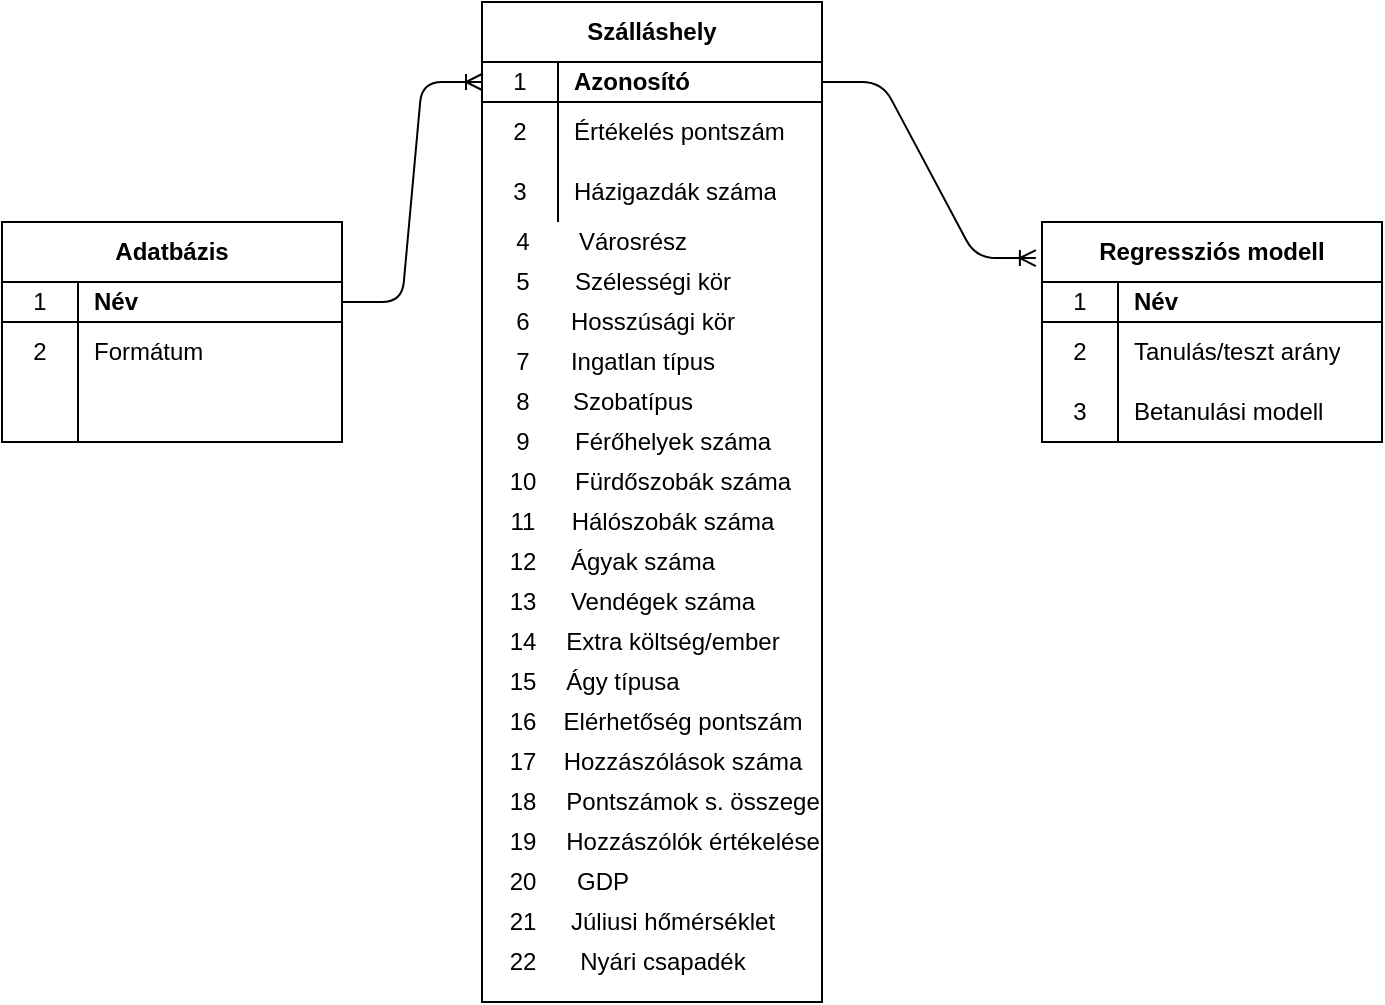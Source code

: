 <mxfile version="14.2.3" type="github">
  <diagram id="R2lEEEUBdFMjLlhIrx00" name="Page-1">
    <mxGraphModel dx="1038" dy="511" grid="1" gridSize="10" guides="1" tooltips="1" connect="1" arrows="1" fold="1" page="1" pageScale="1" pageWidth="850" pageHeight="1100" math="0" shadow="0" extFonts="Permanent Marker^https://fonts.googleapis.com/css?family=Permanent+Marker">
      <root>
        <mxCell id="0" />
        <mxCell id="1" parent="0" />
        <mxCell id="fksl9kIT6kCyxua9Oh5q-1" value="Adatbázis" style="shape=table;html=1;whiteSpace=wrap;startSize=30;container=1;collapsible=0;childLayout=tableLayout;fixedRows=1;rowLines=0;fontStyle=1;align=center;" vertex="1" parent="1">
          <mxGeometry x="90" y="120" width="170" height="110" as="geometry" />
        </mxCell>
        <mxCell id="fksl9kIT6kCyxua9Oh5q-2" value="" style="shape=partialRectangle;html=1;whiteSpace=wrap;collapsible=0;dropTarget=0;pointerEvents=0;fillColor=none;top=0;left=0;bottom=1;right=0;points=[[0,0.5],[1,0.5]];portConstraint=eastwest;" vertex="1" parent="fksl9kIT6kCyxua9Oh5q-1">
          <mxGeometry y="30" width="170" height="20" as="geometry" />
        </mxCell>
        <mxCell id="fksl9kIT6kCyxua9Oh5q-3" value="1" style="shape=partialRectangle;html=1;whiteSpace=wrap;connectable=0;fillColor=none;top=0;left=0;bottom=0;right=0;overflow=hidden;" vertex="1" parent="fksl9kIT6kCyxua9Oh5q-2">
          <mxGeometry width="38" height="20" as="geometry" />
        </mxCell>
        <mxCell id="fksl9kIT6kCyxua9Oh5q-4" value="&lt;b&gt;Név&lt;/b&gt;" style="shape=partialRectangle;html=1;whiteSpace=wrap;connectable=0;fillColor=none;top=0;left=0;bottom=0;right=0;align=left;spacingLeft=6;overflow=hidden;" vertex="1" parent="fksl9kIT6kCyxua9Oh5q-2">
          <mxGeometry x="38" width="132" height="20" as="geometry" />
        </mxCell>
        <mxCell id="fksl9kIT6kCyxua9Oh5q-5" value="" style="shape=partialRectangle;html=1;whiteSpace=wrap;collapsible=0;dropTarget=0;pointerEvents=0;fillColor=none;top=0;left=0;bottom=0;right=0;points=[[0,0.5],[1,0.5]];portConstraint=eastwest;" vertex="1" parent="fksl9kIT6kCyxua9Oh5q-1">
          <mxGeometry y="50" width="170" height="30" as="geometry" />
        </mxCell>
        <mxCell id="fksl9kIT6kCyxua9Oh5q-6" value="2" style="shape=partialRectangle;html=1;whiteSpace=wrap;connectable=0;fillColor=none;top=0;left=0;bottom=0;right=0;overflow=hidden;" vertex="1" parent="fksl9kIT6kCyxua9Oh5q-5">
          <mxGeometry width="38" height="30" as="geometry" />
        </mxCell>
        <mxCell id="fksl9kIT6kCyxua9Oh5q-7" value="Formátum" style="shape=partialRectangle;html=1;whiteSpace=wrap;connectable=0;fillColor=none;top=0;left=0;bottom=0;right=0;align=left;spacingLeft=6;overflow=hidden;" vertex="1" parent="fksl9kIT6kCyxua9Oh5q-5">
          <mxGeometry x="38" width="132" height="30" as="geometry" />
        </mxCell>
        <mxCell id="fksl9kIT6kCyxua9Oh5q-8" value="" style="shape=partialRectangle;html=1;whiteSpace=wrap;collapsible=0;dropTarget=0;pointerEvents=0;fillColor=none;top=0;left=0;bottom=0;right=0;points=[[0,0.5],[1,0.5]];portConstraint=eastwest;" vertex="1" parent="fksl9kIT6kCyxua9Oh5q-1">
          <mxGeometry y="80" width="170" height="30" as="geometry" />
        </mxCell>
        <mxCell id="fksl9kIT6kCyxua9Oh5q-9" value="" style="shape=partialRectangle;html=1;whiteSpace=wrap;connectable=0;fillColor=none;top=0;left=0;bottom=0;right=0;overflow=hidden;" vertex="1" parent="fksl9kIT6kCyxua9Oh5q-8">
          <mxGeometry width="38" height="30" as="geometry" />
        </mxCell>
        <mxCell id="fksl9kIT6kCyxua9Oh5q-10" value="" style="shape=partialRectangle;html=1;whiteSpace=wrap;connectable=0;fillColor=none;top=0;left=0;bottom=0;right=0;align=left;spacingLeft=6;overflow=hidden;" vertex="1" parent="fksl9kIT6kCyxua9Oh5q-8">
          <mxGeometry x="38" width="132" height="30" as="geometry" />
        </mxCell>
        <mxCell id="fksl9kIT6kCyxua9Oh5q-24" value="Regressziós modell" style="shape=table;html=1;whiteSpace=wrap;startSize=30;container=1;collapsible=0;childLayout=tableLayout;fixedRows=1;rowLines=0;fontStyle=1;align=center;" vertex="1" parent="1">
          <mxGeometry x="610" y="120" width="170" height="110" as="geometry" />
        </mxCell>
        <mxCell id="fksl9kIT6kCyxua9Oh5q-25" value="" style="shape=partialRectangle;html=1;whiteSpace=wrap;collapsible=0;dropTarget=0;pointerEvents=0;fillColor=none;top=0;left=0;bottom=1;right=0;points=[[0,0.5],[1,0.5]];portConstraint=eastwest;" vertex="1" parent="fksl9kIT6kCyxua9Oh5q-24">
          <mxGeometry y="30" width="170" height="20" as="geometry" />
        </mxCell>
        <mxCell id="fksl9kIT6kCyxua9Oh5q-26" value="1" style="shape=partialRectangle;html=1;whiteSpace=wrap;connectable=0;fillColor=none;top=0;left=0;bottom=0;right=0;overflow=hidden;" vertex="1" parent="fksl9kIT6kCyxua9Oh5q-25">
          <mxGeometry width="38" height="20" as="geometry" />
        </mxCell>
        <mxCell id="fksl9kIT6kCyxua9Oh5q-27" value="&lt;b&gt;Név&lt;/b&gt;" style="shape=partialRectangle;html=1;whiteSpace=wrap;connectable=0;fillColor=none;top=0;left=0;bottom=0;right=0;align=left;spacingLeft=6;overflow=hidden;" vertex="1" parent="fksl9kIT6kCyxua9Oh5q-25">
          <mxGeometry x="38" width="132" height="20" as="geometry" />
        </mxCell>
        <mxCell id="fksl9kIT6kCyxua9Oh5q-28" value="" style="shape=partialRectangle;html=1;whiteSpace=wrap;collapsible=0;dropTarget=0;pointerEvents=0;fillColor=none;top=0;left=0;bottom=0;right=0;points=[[0,0.5],[1,0.5]];portConstraint=eastwest;" vertex="1" parent="fksl9kIT6kCyxua9Oh5q-24">
          <mxGeometry y="50" width="170" height="30" as="geometry" />
        </mxCell>
        <mxCell id="fksl9kIT6kCyxua9Oh5q-29" value="2" style="shape=partialRectangle;html=1;whiteSpace=wrap;connectable=0;fillColor=none;top=0;left=0;bottom=0;right=0;overflow=hidden;" vertex="1" parent="fksl9kIT6kCyxua9Oh5q-28">
          <mxGeometry width="38" height="30" as="geometry" />
        </mxCell>
        <mxCell id="fksl9kIT6kCyxua9Oh5q-30" value="Tanulás/teszt arány" style="shape=partialRectangle;html=1;whiteSpace=wrap;connectable=0;fillColor=none;top=0;left=0;bottom=0;right=0;align=left;spacingLeft=6;overflow=hidden;" vertex="1" parent="fksl9kIT6kCyxua9Oh5q-28">
          <mxGeometry x="38" width="132" height="30" as="geometry" />
        </mxCell>
        <mxCell id="fksl9kIT6kCyxua9Oh5q-31" value="" style="shape=partialRectangle;html=1;whiteSpace=wrap;collapsible=0;dropTarget=0;pointerEvents=0;fillColor=none;top=0;left=0;bottom=0;right=0;points=[[0,0.5],[1,0.5]];portConstraint=eastwest;" vertex="1" parent="fksl9kIT6kCyxua9Oh5q-24">
          <mxGeometry y="80" width="170" height="30" as="geometry" />
        </mxCell>
        <mxCell id="fksl9kIT6kCyxua9Oh5q-32" value="3" style="shape=partialRectangle;html=1;whiteSpace=wrap;connectable=0;fillColor=none;top=0;left=0;bottom=0;right=0;overflow=hidden;" vertex="1" parent="fksl9kIT6kCyxua9Oh5q-31">
          <mxGeometry width="38" height="30" as="geometry" />
        </mxCell>
        <mxCell id="fksl9kIT6kCyxua9Oh5q-33" value="Betanulási modell" style="shape=partialRectangle;html=1;whiteSpace=wrap;connectable=0;fillColor=none;top=0;left=0;bottom=0;right=0;align=left;spacingLeft=6;overflow=hidden;" vertex="1" parent="fksl9kIT6kCyxua9Oh5q-31">
          <mxGeometry x="38" width="132" height="30" as="geometry" />
        </mxCell>
        <mxCell id="fksl9kIT6kCyxua9Oh5q-34" value="Szálláshely" style="shape=table;html=1;whiteSpace=wrap;startSize=30;container=1;collapsible=0;childLayout=tableLayout;fixedRows=1;rowLines=0;fontStyle=1;align=center;" vertex="1" parent="1">
          <mxGeometry x="330" y="10" width="170" height="500" as="geometry" />
        </mxCell>
        <mxCell id="fksl9kIT6kCyxua9Oh5q-35" value="" style="shape=partialRectangle;html=1;whiteSpace=wrap;collapsible=0;dropTarget=0;pointerEvents=0;fillColor=none;top=0;left=0;bottom=1;right=0;points=[[0,0.5],[1,0.5]];portConstraint=eastwest;" vertex="1" parent="fksl9kIT6kCyxua9Oh5q-34">
          <mxGeometry y="30" width="170" height="20" as="geometry" />
        </mxCell>
        <mxCell id="fksl9kIT6kCyxua9Oh5q-36" value="1" style="shape=partialRectangle;html=1;whiteSpace=wrap;connectable=0;fillColor=none;top=0;left=0;bottom=0;right=0;overflow=hidden;" vertex="1" parent="fksl9kIT6kCyxua9Oh5q-35">
          <mxGeometry width="38" height="20" as="geometry" />
        </mxCell>
        <mxCell id="fksl9kIT6kCyxua9Oh5q-37" value="&lt;b&gt;Azonosító&lt;/b&gt;" style="shape=partialRectangle;html=1;whiteSpace=wrap;connectable=0;fillColor=none;top=0;left=0;bottom=0;right=0;align=left;spacingLeft=6;overflow=hidden;" vertex="1" parent="fksl9kIT6kCyxua9Oh5q-35">
          <mxGeometry x="38" width="132" height="20" as="geometry" />
        </mxCell>
        <mxCell id="fksl9kIT6kCyxua9Oh5q-38" value="" style="shape=partialRectangle;html=1;whiteSpace=wrap;collapsible=0;dropTarget=0;pointerEvents=0;fillColor=none;top=0;left=0;bottom=0;right=0;points=[[0,0.5],[1,0.5]];portConstraint=eastwest;" vertex="1" parent="fksl9kIT6kCyxua9Oh5q-34">
          <mxGeometry y="50" width="170" height="30" as="geometry" />
        </mxCell>
        <mxCell id="fksl9kIT6kCyxua9Oh5q-39" value="2" style="shape=partialRectangle;html=1;whiteSpace=wrap;connectable=0;fillColor=none;top=0;left=0;bottom=0;right=0;overflow=hidden;" vertex="1" parent="fksl9kIT6kCyxua9Oh5q-38">
          <mxGeometry width="38" height="30" as="geometry" />
        </mxCell>
        <mxCell id="fksl9kIT6kCyxua9Oh5q-40" value="&lt;span&gt;Értékelés pontszám&lt;/span&gt;" style="shape=partialRectangle;html=1;whiteSpace=wrap;connectable=0;fillColor=none;top=0;left=0;bottom=0;right=0;align=left;spacingLeft=6;overflow=hidden;" vertex="1" parent="fksl9kIT6kCyxua9Oh5q-38">
          <mxGeometry x="38" width="132" height="30" as="geometry" />
        </mxCell>
        <mxCell id="fksl9kIT6kCyxua9Oh5q-41" value="" style="shape=partialRectangle;html=1;whiteSpace=wrap;collapsible=0;dropTarget=0;pointerEvents=0;fillColor=none;top=0;left=0;bottom=0;right=0;points=[[0,0.5],[1,0.5]];portConstraint=eastwest;" vertex="1" parent="fksl9kIT6kCyxua9Oh5q-34">
          <mxGeometry y="80" width="170" height="30" as="geometry" />
        </mxCell>
        <mxCell id="fksl9kIT6kCyxua9Oh5q-42" value="3" style="shape=partialRectangle;html=1;whiteSpace=wrap;connectable=0;fillColor=none;top=0;left=0;bottom=0;right=0;overflow=hidden;" vertex="1" parent="fksl9kIT6kCyxua9Oh5q-41">
          <mxGeometry width="38" height="30" as="geometry" />
        </mxCell>
        <mxCell id="fksl9kIT6kCyxua9Oh5q-43" value="Házigazdák száma" style="shape=partialRectangle;html=1;whiteSpace=wrap;connectable=0;fillColor=none;top=0;left=0;bottom=0;right=0;align=left;spacingLeft=6;overflow=hidden;" vertex="1" parent="fksl9kIT6kCyxua9Oh5q-41">
          <mxGeometry x="38" width="132" height="30" as="geometry" />
        </mxCell>
        <mxCell id="fksl9kIT6kCyxua9Oh5q-44" value="4" style="text;html=1;align=center;verticalAlign=middle;resizable=0;points=[];autosize=1;" vertex="1" parent="1">
          <mxGeometry x="340" y="120" width="20" height="20" as="geometry" />
        </mxCell>
        <mxCell id="fksl9kIT6kCyxua9Oh5q-47" value="Városrész" style="text;html=1;align=center;verticalAlign=middle;resizable=0;points=[];autosize=1;" vertex="1" parent="1">
          <mxGeometry x="370" y="120" width="70" height="20" as="geometry" />
        </mxCell>
        <mxCell id="fksl9kIT6kCyxua9Oh5q-48" value="5" style="text;html=1;align=center;verticalAlign=middle;resizable=0;points=[];autosize=1;" vertex="1" parent="1">
          <mxGeometry x="340" y="140" width="20" height="20" as="geometry" />
        </mxCell>
        <mxCell id="fksl9kIT6kCyxua9Oh5q-49" value="Szélességi kör" style="text;html=1;align=center;verticalAlign=middle;resizable=0;points=[];autosize=1;" vertex="1" parent="1">
          <mxGeometry x="370" y="140" width="90" height="20" as="geometry" />
        </mxCell>
        <mxCell id="fksl9kIT6kCyxua9Oh5q-50" value="6" style="text;html=1;align=center;verticalAlign=middle;resizable=0;points=[];autosize=1;" vertex="1" parent="1">
          <mxGeometry x="340" y="160" width="20" height="20" as="geometry" />
        </mxCell>
        <mxCell id="fksl9kIT6kCyxua9Oh5q-51" value="Hosszúsági kör" style="text;html=1;align=center;verticalAlign=middle;resizable=0;points=[];autosize=1;" vertex="1" parent="1">
          <mxGeometry x="365" y="160" width="100" height="20" as="geometry" />
        </mxCell>
        <mxCell id="fksl9kIT6kCyxua9Oh5q-52" value="7" style="text;html=1;align=center;verticalAlign=middle;resizable=0;points=[];autosize=1;" vertex="1" parent="1">
          <mxGeometry x="340" y="180" width="20" height="20" as="geometry" />
        </mxCell>
        <mxCell id="fksl9kIT6kCyxua9Oh5q-53" value="Ingatlan típus" style="text;html=1;align=center;verticalAlign=middle;resizable=0;points=[];autosize=1;" vertex="1" parent="1">
          <mxGeometry x="370" y="180" width="80" height="20" as="geometry" />
        </mxCell>
        <mxCell id="fksl9kIT6kCyxua9Oh5q-54" value="8" style="text;html=1;align=center;verticalAlign=middle;resizable=0;points=[];autosize=1;" vertex="1" parent="1">
          <mxGeometry x="340" y="200" width="20" height="20" as="geometry" />
        </mxCell>
        <mxCell id="fksl9kIT6kCyxua9Oh5q-55" value="Szobatípus" style="text;html=1;align=center;verticalAlign=middle;resizable=0;points=[];autosize=1;" vertex="1" parent="1">
          <mxGeometry x="370" y="200" width="70" height="20" as="geometry" />
        </mxCell>
        <mxCell id="fksl9kIT6kCyxua9Oh5q-56" value="9" style="text;html=1;align=center;verticalAlign=middle;resizable=0;points=[];autosize=1;" vertex="1" parent="1">
          <mxGeometry x="340" y="220" width="20" height="20" as="geometry" />
        </mxCell>
        <mxCell id="fksl9kIT6kCyxua9Oh5q-57" value="Férőhelyek száma" style="text;html=1;align=center;verticalAlign=middle;resizable=0;points=[];autosize=1;" vertex="1" parent="1">
          <mxGeometry x="370" y="220" width="110" height="20" as="geometry" />
        </mxCell>
        <mxCell id="fksl9kIT6kCyxua9Oh5q-58" value="10" style="text;html=1;align=center;verticalAlign=middle;resizable=0;points=[];autosize=1;" vertex="1" parent="1">
          <mxGeometry x="335" y="240" width="30" height="20" as="geometry" />
        </mxCell>
        <mxCell id="fksl9kIT6kCyxua9Oh5q-59" value="Fürdőszobák száma" style="text;html=1;align=center;verticalAlign=middle;resizable=0;points=[];autosize=1;" vertex="1" parent="1">
          <mxGeometry x="370" y="240" width="120" height="20" as="geometry" />
        </mxCell>
        <mxCell id="fksl9kIT6kCyxua9Oh5q-60" value="11" style="text;html=1;align=center;verticalAlign=middle;resizable=0;points=[];autosize=1;" vertex="1" parent="1">
          <mxGeometry x="335" y="260" width="30" height="20" as="geometry" />
        </mxCell>
        <mxCell id="fksl9kIT6kCyxua9Oh5q-61" value="12" style="text;html=1;align=center;verticalAlign=middle;resizable=0;points=[];autosize=1;" vertex="1" parent="1">
          <mxGeometry x="335" y="280" width="30" height="20" as="geometry" />
        </mxCell>
        <mxCell id="fksl9kIT6kCyxua9Oh5q-62" value="13" style="text;html=1;align=center;verticalAlign=middle;resizable=0;points=[];autosize=1;" vertex="1" parent="1">
          <mxGeometry x="335" y="300" width="30" height="20" as="geometry" />
        </mxCell>
        <mxCell id="fksl9kIT6kCyxua9Oh5q-66" value="14" style="text;html=1;align=center;verticalAlign=middle;resizable=0;points=[];autosize=1;" vertex="1" parent="1">
          <mxGeometry x="335" y="320" width="30" height="20" as="geometry" />
        </mxCell>
        <mxCell id="fksl9kIT6kCyxua9Oh5q-71" value="15" style="text;html=1;align=center;verticalAlign=middle;resizable=0;points=[];autosize=1;" vertex="1" parent="1">
          <mxGeometry x="335" y="340" width="30" height="20" as="geometry" />
        </mxCell>
        <mxCell id="fksl9kIT6kCyxua9Oh5q-72" value="16" style="text;html=1;align=center;verticalAlign=middle;resizable=0;points=[];autosize=1;" vertex="1" parent="1">
          <mxGeometry x="335" y="360" width="30" height="20" as="geometry" />
        </mxCell>
        <mxCell id="fksl9kIT6kCyxua9Oh5q-73" value="17" style="text;html=1;align=center;verticalAlign=middle;resizable=0;points=[];autosize=1;" vertex="1" parent="1">
          <mxGeometry x="335" y="380" width="30" height="20" as="geometry" />
        </mxCell>
        <mxCell id="fksl9kIT6kCyxua9Oh5q-74" value="Hálószobák száma" style="text;html=1;align=center;verticalAlign=middle;resizable=0;points=[];autosize=1;" vertex="1" parent="1">
          <mxGeometry x="365" y="260" width="120" height="20" as="geometry" />
        </mxCell>
        <mxCell id="fksl9kIT6kCyxua9Oh5q-75" value="Ágyak száma" style="text;html=1;align=center;verticalAlign=middle;resizable=0;points=[];autosize=1;" vertex="1" parent="1">
          <mxGeometry x="365" y="280" width="90" height="20" as="geometry" />
        </mxCell>
        <mxCell id="fksl9kIT6kCyxua9Oh5q-76" value="Vendégek száma" style="text;html=1;align=center;verticalAlign=middle;resizable=0;points=[];autosize=1;" vertex="1" parent="1">
          <mxGeometry x="365" y="300" width="110" height="20" as="geometry" />
        </mxCell>
        <mxCell id="fksl9kIT6kCyxua9Oh5q-77" value="Extra költség/ember" style="text;html=1;align=center;verticalAlign=middle;resizable=0;points=[];autosize=1;" vertex="1" parent="1">
          <mxGeometry x="365" y="320" width="120" height="20" as="geometry" />
        </mxCell>
        <mxCell id="fksl9kIT6kCyxua9Oh5q-78" value="Ágy típusa" style="text;html=1;align=center;verticalAlign=middle;resizable=0;points=[];autosize=1;" vertex="1" parent="1">
          <mxGeometry x="365" y="340" width="70" height="20" as="geometry" />
        </mxCell>
        <mxCell id="fksl9kIT6kCyxua9Oh5q-79" value="Elérhetőség pontszám" style="text;html=1;align=center;verticalAlign=middle;resizable=0;points=[];autosize=1;" vertex="1" parent="1">
          <mxGeometry x="365" y="360" width="130" height="20" as="geometry" />
        </mxCell>
        <mxCell id="fksl9kIT6kCyxua9Oh5q-80" value="Hozzászólások száma" style="text;html=1;align=center;verticalAlign=middle;resizable=0;points=[];autosize=1;" vertex="1" parent="1">
          <mxGeometry x="365" y="380" width="130" height="20" as="geometry" />
        </mxCell>
        <mxCell id="fksl9kIT6kCyxua9Oh5q-81" value="18" style="text;html=1;align=center;verticalAlign=middle;resizable=0;points=[];autosize=1;" vertex="1" parent="1">
          <mxGeometry x="335" y="400" width="30" height="20" as="geometry" />
        </mxCell>
        <mxCell id="fksl9kIT6kCyxua9Oh5q-82" value="19" style="text;html=1;align=center;verticalAlign=middle;resizable=0;points=[];autosize=1;" vertex="1" parent="1">
          <mxGeometry x="335" y="420" width="30" height="20" as="geometry" />
        </mxCell>
        <mxCell id="fksl9kIT6kCyxua9Oh5q-84" value="Pontszámok s. összege" style="text;html=1;align=center;verticalAlign=middle;resizable=0;points=[];autosize=1;" vertex="1" parent="1">
          <mxGeometry x="365" y="400" width="140" height="20" as="geometry" />
        </mxCell>
        <mxCell id="fksl9kIT6kCyxua9Oh5q-85" value="Hozzászólók értékelése" style="text;html=1;align=center;verticalAlign=middle;resizable=0;points=[];autosize=1;" vertex="1" parent="1">
          <mxGeometry x="365" y="420" width="140" height="20" as="geometry" />
        </mxCell>
        <mxCell id="fksl9kIT6kCyxua9Oh5q-86" value="20" style="text;html=1;align=center;verticalAlign=middle;resizable=0;points=[];autosize=1;" vertex="1" parent="1">
          <mxGeometry x="335" y="440" width="30" height="20" as="geometry" />
        </mxCell>
        <mxCell id="fksl9kIT6kCyxua9Oh5q-87" value="GDP" style="text;html=1;align=center;verticalAlign=middle;resizable=0;points=[];autosize=1;" vertex="1" parent="1">
          <mxGeometry x="370" y="440" width="40" height="20" as="geometry" />
        </mxCell>
        <mxCell id="fksl9kIT6kCyxua9Oh5q-88" value="21" style="text;html=1;align=center;verticalAlign=middle;resizable=0;points=[];autosize=1;" vertex="1" parent="1">
          <mxGeometry x="335" y="460" width="30" height="20" as="geometry" />
        </mxCell>
        <mxCell id="fksl9kIT6kCyxua9Oh5q-89" value="22" style="text;html=1;align=center;verticalAlign=middle;resizable=0;points=[];autosize=1;" vertex="1" parent="1">
          <mxGeometry x="335" y="480" width="30" height="20" as="geometry" />
        </mxCell>
        <mxCell id="fksl9kIT6kCyxua9Oh5q-90" value="Júliusi hőmérséklet" style="text;html=1;align=center;verticalAlign=middle;resizable=0;points=[];autosize=1;" vertex="1" parent="1">
          <mxGeometry x="370" y="460" width="110" height="20" as="geometry" />
        </mxCell>
        <mxCell id="fksl9kIT6kCyxua9Oh5q-91" value="Nyári csapadék" style="text;html=1;align=center;verticalAlign=middle;resizable=0;points=[];autosize=1;" vertex="1" parent="1">
          <mxGeometry x="370" y="480" width="100" height="20" as="geometry" />
        </mxCell>
        <mxCell id="fksl9kIT6kCyxua9Oh5q-92" value="" style="edgeStyle=entityRelationEdgeStyle;fontSize=12;html=1;endArrow=ERoneToMany;exitX=1;exitY=0.5;exitDx=0;exitDy=0;entryX=0;entryY=0.5;entryDx=0;entryDy=0;" edge="1" parent="1" source="fksl9kIT6kCyxua9Oh5q-2" target="fksl9kIT6kCyxua9Oh5q-35">
          <mxGeometry width="100" height="100" relative="1" as="geometry">
            <mxPoint x="370" y="310" as="sourcePoint" />
            <mxPoint x="470" y="210" as="targetPoint" />
          </mxGeometry>
        </mxCell>
        <mxCell id="fksl9kIT6kCyxua9Oh5q-93" value="" style="edgeStyle=entityRelationEdgeStyle;fontSize=12;html=1;endArrow=ERoneToMany;exitX=1;exitY=0.5;exitDx=0;exitDy=0;entryX=-0.018;entryY=0.164;entryDx=0;entryDy=0;entryPerimeter=0;" edge="1" parent="1" source="fksl9kIT6kCyxua9Oh5q-35" target="fksl9kIT6kCyxua9Oh5q-24">
          <mxGeometry width="100" height="100" relative="1" as="geometry">
            <mxPoint x="370" y="310" as="sourcePoint" />
            <mxPoint x="470" y="210" as="targetPoint" />
          </mxGeometry>
        </mxCell>
      </root>
    </mxGraphModel>
  </diagram>
</mxfile>
